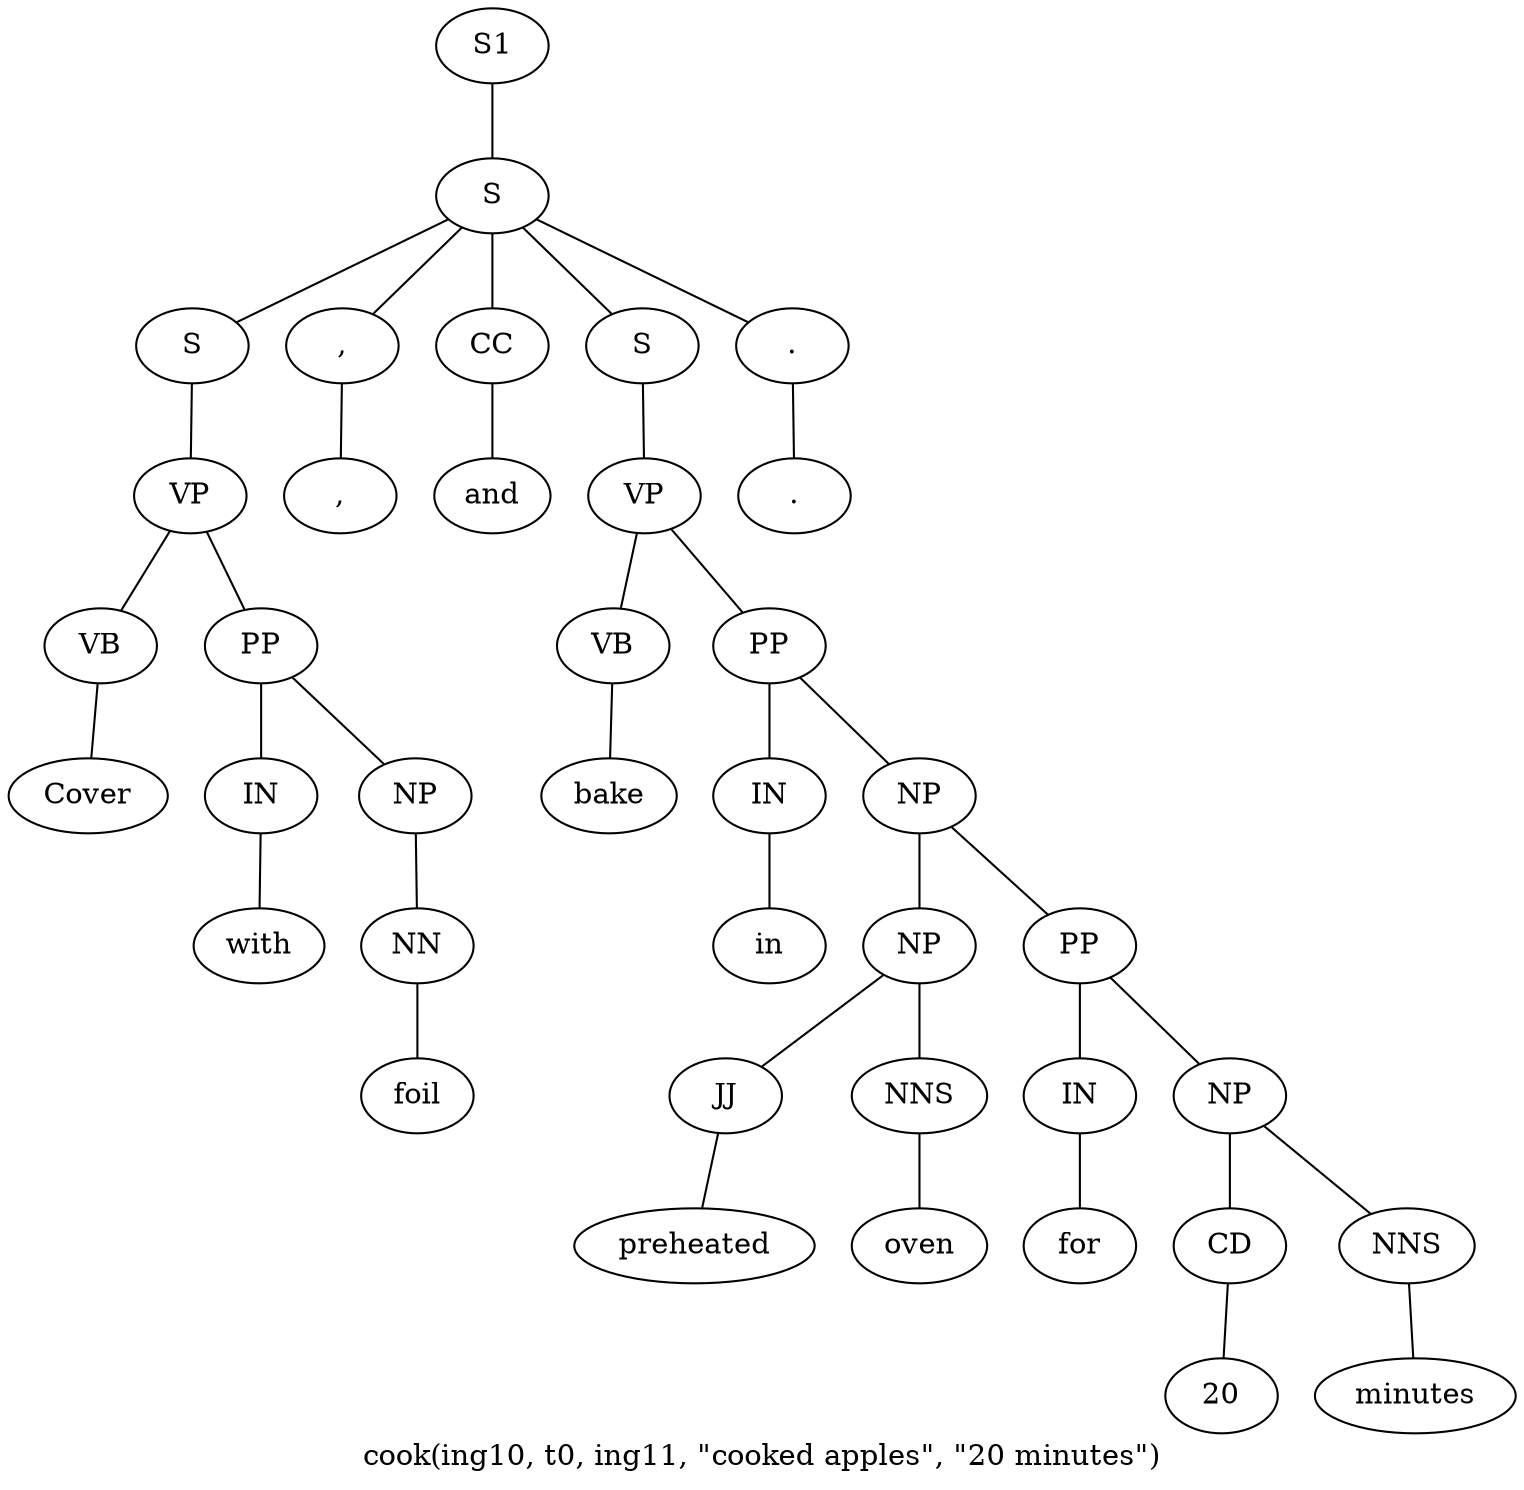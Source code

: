 graph SyntaxGraph {
	label = "cook(ing10, t0, ing11, \"cooked apples\", \"20 minutes\")";
	Node0 [label="S1"];
	Node1 [label="S"];
	Node2 [label="S"];
	Node3 [label="VP"];
	Node4 [label="VB"];
	Node5 [label="Cover"];
	Node6 [label="PP"];
	Node7 [label="IN"];
	Node8 [label="with"];
	Node9 [label="NP"];
	Node10 [label="NN"];
	Node11 [label="foil"];
	Node12 [label=","];
	Node13 [label=","];
	Node14 [label="CC"];
	Node15 [label="and"];
	Node16 [label="S"];
	Node17 [label="VP"];
	Node18 [label="VB"];
	Node19 [label="bake"];
	Node20 [label="PP"];
	Node21 [label="IN"];
	Node22 [label="in"];
	Node23 [label="NP"];
	Node24 [label="NP"];
	Node25 [label="JJ"];
	Node26 [label="preheated"];
	Node27 [label="NNS"];
	Node28 [label="oven"];
	Node29 [label="PP"];
	Node30 [label="IN"];
	Node31 [label="for"];
	Node32 [label="NP"];
	Node33 [label="CD"];
	Node34 [label="20"];
	Node35 [label="NNS"];
	Node36 [label="minutes"];
	Node37 [label="."];
	Node38 [label="."];

	Node0 -- Node1;
	Node1 -- Node2;
	Node1 -- Node12;
	Node1 -- Node14;
	Node1 -- Node16;
	Node1 -- Node37;
	Node2 -- Node3;
	Node3 -- Node4;
	Node3 -- Node6;
	Node4 -- Node5;
	Node6 -- Node7;
	Node6 -- Node9;
	Node7 -- Node8;
	Node9 -- Node10;
	Node10 -- Node11;
	Node12 -- Node13;
	Node14 -- Node15;
	Node16 -- Node17;
	Node17 -- Node18;
	Node17 -- Node20;
	Node18 -- Node19;
	Node20 -- Node21;
	Node20 -- Node23;
	Node21 -- Node22;
	Node23 -- Node24;
	Node23 -- Node29;
	Node24 -- Node25;
	Node24 -- Node27;
	Node25 -- Node26;
	Node27 -- Node28;
	Node29 -- Node30;
	Node29 -- Node32;
	Node30 -- Node31;
	Node32 -- Node33;
	Node32 -- Node35;
	Node33 -- Node34;
	Node35 -- Node36;
	Node37 -- Node38;
}